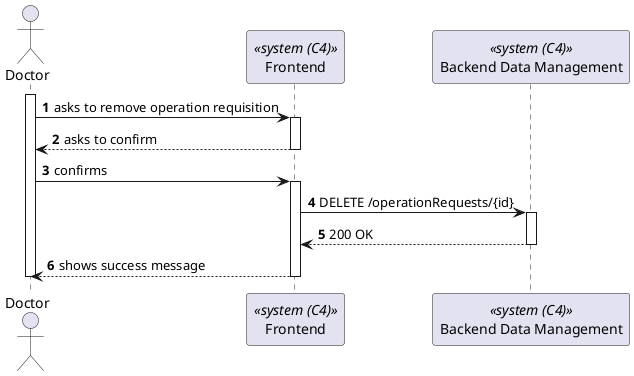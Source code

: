 @startuml process-view
autonumber

actor "Doctor" as Doctor
participant Frontend as "Frontend" <<system (C4)>>
participant BackendDataManagement as "Backend Data Management" <<system (C4)>>

activate Doctor
    Doctor -> Frontend : asks to remove operation requisition
    activate Frontend
        Frontend --> Doctor : asks to confirm
    deactivate Frontend
    Doctor -> Frontend : confirms
    activate Frontend
        Frontend-> BackendDataManagement : DELETE /operationRequests/{id}
        activate BackendDataManagement
            Frontend <-- BackendDataManagement : 200 OK
        deactivate BackendDataManagement
    Frontend --> Doctor : shows success message
    deactivate Frontend
deactivate Doctor

@enduml